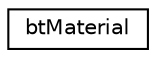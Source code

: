 digraph G
{
  edge [fontname="Helvetica",fontsize="10",labelfontname="Helvetica",labelfontsize="10"];
  node [fontname="Helvetica",fontsize="10",shape=record];
  rankdir=LR;
  Node1 [label="btMaterial",height=0.2,width=0.4,color="black", fillcolor="white", style="filled",URL="$df/d64/classbtMaterial.html",tooltip="This file was created by Alex Silverman."];
}
